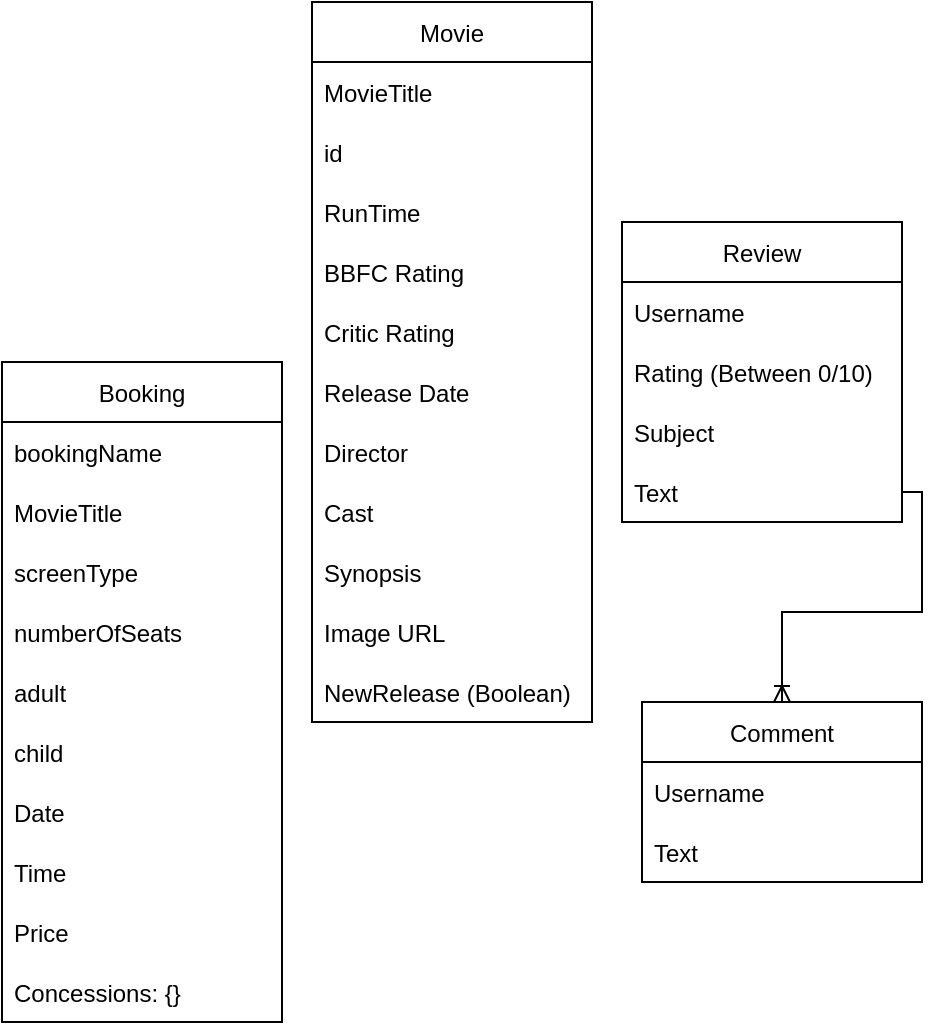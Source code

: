 <mxfile version="15.9.6" type="device"><diagram id="A0dSu0BQhiuB0bWfsTnR" name="Page-1"><mxGraphModel dx="1830" dy="1033" grid="1" gridSize="10" guides="1" tooltips="1" connect="1" arrows="1" fold="1" page="1" pageScale="1" pageWidth="850" pageHeight="1100" math="0" shadow="0"><root><mxCell id="0"/><mxCell id="1" parent="0"/><mxCell id="LzIIMlP0dTi5-FkGWKW--1" value="Booking" style="swimlane;fontStyle=0;childLayout=stackLayout;horizontal=1;startSize=30;horizontalStack=0;resizeParent=1;resizeParentMax=0;resizeLast=0;collapsible=1;marginBottom=0;" parent="1" vertex="1"><mxGeometry x="200" y="330" width="140" height="330" as="geometry"/></mxCell><mxCell id="LzIIMlP0dTi5-FkGWKW--2" value="bookingName" style="text;strokeColor=none;fillColor=none;align=left;verticalAlign=middle;spacingLeft=4;spacingRight=4;overflow=hidden;points=[[0,0.5],[1,0.5]];portConstraint=eastwest;rotatable=0;" parent="LzIIMlP0dTi5-FkGWKW--1" vertex="1"><mxGeometry y="30" width="140" height="30" as="geometry"/></mxCell><mxCell id="lJW3TuYY_WoAYalnKDSy-1" value="MovieTitle" style="text;strokeColor=none;fillColor=none;align=left;verticalAlign=middle;spacingLeft=4;spacingRight=4;overflow=hidden;points=[[0,0.5],[1,0.5]];portConstraint=eastwest;rotatable=0;" vertex="1" parent="LzIIMlP0dTi5-FkGWKW--1"><mxGeometry y="60" width="140" height="30" as="geometry"/></mxCell><mxCell id="lJW3TuYY_WoAYalnKDSy-2" value="screenType" style="text;strokeColor=none;fillColor=none;align=left;verticalAlign=middle;spacingLeft=4;spacingRight=4;overflow=hidden;points=[[0,0.5],[1,0.5]];portConstraint=eastwest;rotatable=0;" vertex="1" parent="LzIIMlP0dTi5-FkGWKW--1"><mxGeometry y="90" width="140" height="30" as="geometry"/></mxCell><mxCell id="lJW3TuYY_WoAYalnKDSy-3" value="numberOfSeats" style="text;strokeColor=none;fillColor=none;align=left;verticalAlign=middle;spacingLeft=4;spacingRight=4;overflow=hidden;points=[[0,0.5],[1,0.5]];portConstraint=eastwest;rotatable=0;" vertex="1" parent="LzIIMlP0dTi5-FkGWKW--1"><mxGeometry y="120" width="140" height="30" as="geometry"/></mxCell><mxCell id="lJW3TuYY_WoAYalnKDSy-4" value="adult" style="text;strokeColor=none;fillColor=none;align=left;verticalAlign=middle;spacingLeft=4;spacingRight=4;overflow=hidden;points=[[0,0.5],[1,0.5]];portConstraint=eastwest;rotatable=0;" vertex="1" parent="LzIIMlP0dTi5-FkGWKW--1"><mxGeometry y="150" width="140" height="30" as="geometry"/></mxCell><mxCell id="lJW3TuYY_WoAYalnKDSy-5" value="child" style="text;strokeColor=none;fillColor=none;align=left;verticalAlign=middle;spacingLeft=4;spacingRight=4;overflow=hidden;points=[[0,0.5],[1,0.5]];portConstraint=eastwest;rotatable=0;" vertex="1" parent="LzIIMlP0dTi5-FkGWKW--1"><mxGeometry y="180" width="140" height="30" as="geometry"/></mxCell><mxCell id="lJW3TuYY_WoAYalnKDSy-6" value="Date" style="text;strokeColor=none;fillColor=none;align=left;verticalAlign=middle;spacingLeft=4;spacingRight=4;overflow=hidden;points=[[0,0.5],[1,0.5]];portConstraint=eastwest;rotatable=0;" vertex="1" parent="LzIIMlP0dTi5-FkGWKW--1"><mxGeometry y="210" width="140" height="30" as="geometry"/></mxCell><mxCell id="lJW3TuYY_WoAYalnKDSy-7" value="Time" style="text;strokeColor=none;fillColor=none;align=left;verticalAlign=middle;spacingLeft=4;spacingRight=4;overflow=hidden;points=[[0,0.5],[1,0.5]];portConstraint=eastwest;rotatable=0;" vertex="1" parent="LzIIMlP0dTi5-FkGWKW--1"><mxGeometry y="240" width="140" height="30" as="geometry"/></mxCell><mxCell id="lJW3TuYY_WoAYalnKDSy-8" value="Price" style="text;strokeColor=none;fillColor=none;align=left;verticalAlign=middle;spacingLeft=4;spacingRight=4;overflow=hidden;points=[[0,0.5],[1,0.5]];portConstraint=eastwest;rotatable=0;" vertex="1" parent="LzIIMlP0dTi5-FkGWKW--1"><mxGeometry y="270" width="140" height="30" as="geometry"/></mxCell><mxCell id="LzIIMlP0dTi5-FkGWKW--4" value="Concessions: {}" style="text;strokeColor=none;fillColor=none;align=left;verticalAlign=middle;spacingLeft=4;spacingRight=4;overflow=hidden;points=[[0,0.5],[1,0.5]];portConstraint=eastwest;rotatable=0;" parent="LzIIMlP0dTi5-FkGWKW--1" vertex="1"><mxGeometry y="300" width="140" height="30" as="geometry"/></mxCell><mxCell id="LzIIMlP0dTi5-FkGWKW--5" value="Comment" style="swimlane;fontStyle=0;childLayout=stackLayout;horizontal=1;startSize=30;horizontalStack=0;resizeParent=1;resizeParentMax=0;resizeLast=0;collapsible=1;marginBottom=0;" parent="1" vertex="1"><mxGeometry x="520" y="500" width="140" height="90" as="geometry"/></mxCell><mxCell id="LzIIMlP0dTi5-FkGWKW--6" value="Username" style="text;strokeColor=none;fillColor=none;align=left;verticalAlign=middle;spacingLeft=4;spacingRight=4;overflow=hidden;points=[[0,0.5],[1,0.5]];portConstraint=eastwest;rotatable=0;" parent="LzIIMlP0dTi5-FkGWKW--5" vertex="1"><mxGeometry y="30" width="140" height="30" as="geometry"/></mxCell><mxCell id="LzIIMlP0dTi5-FkGWKW--7" value="Text" style="text;strokeColor=none;fillColor=none;align=left;verticalAlign=middle;spacingLeft=4;spacingRight=4;overflow=hidden;points=[[0,0.5],[1,0.5]];portConstraint=eastwest;rotatable=0;" parent="LzIIMlP0dTi5-FkGWKW--5" vertex="1"><mxGeometry y="60" width="140" height="30" as="geometry"/></mxCell><mxCell id="LzIIMlP0dTi5-FkGWKW--13" value="Review" style="swimlane;fontStyle=0;childLayout=stackLayout;horizontal=1;startSize=30;horizontalStack=0;resizeParent=1;resizeParentMax=0;resizeLast=0;collapsible=1;marginBottom=0;" parent="1" vertex="1"><mxGeometry x="510" y="260" width="140" height="150" as="geometry"/></mxCell><mxCell id="LzIIMlP0dTi5-FkGWKW--14" value="Username" style="text;strokeColor=none;fillColor=none;align=left;verticalAlign=middle;spacingLeft=4;spacingRight=4;overflow=hidden;points=[[0,0.5],[1,0.5]];portConstraint=eastwest;rotatable=0;" parent="LzIIMlP0dTi5-FkGWKW--13" vertex="1"><mxGeometry y="30" width="140" height="30" as="geometry"/></mxCell><mxCell id="LzIIMlP0dTi5-FkGWKW--15" value="Rating (Between 0/10)" style="text;strokeColor=none;fillColor=none;align=left;verticalAlign=middle;spacingLeft=4;spacingRight=4;overflow=hidden;points=[[0,0.5],[1,0.5]];portConstraint=eastwest;rotatable=0;" parent="LzIIMlP0dTi5-FkGWKW--13" vertex="1"><mxGeometry y="60" width="140" height="30" as="geometry"/></mxCell><mxCell id="lJW3TuYY_WoAYalnKDSy-9" value="Subject" style="text;strokeColor=none;fillColor=none;align=left;verticalAlign=middle;spacingLeft=4;spacingRight=4;overflow=hidden;points=[[0,0.5],[1,0.5]];portConstraint=eastwest;rotatable=0;" vertex="1" parent="LzIIMlP0dTi5-FkGWKW--13"><mxGeometry y="90" width="140" height="30" as="geometry"/></mxCell><mxCell id="LzIIMlP0dTi5-FkGWKW--16" value="Text" style="text;strokeColor=none;fillColor=none;align=left;verticalAlign=middle;spacingLeft=4;spacingRight=4;overflow=hidden;points=[[0,0.5],[1,0.5]];portConstraint=eastwest;rotatable=0;" parent="LzIIMlP0dTi5-FkGWKW--13" vertex="1"><mxGeometry y="120" width="140" height="30" as="geometry"/></mxCell><mxCell id="LzIIMlP0dTi5-FkGWKW--17" value="Movie" style="swimlane;fontStyle=0;childLayout=stackLayout;horizontal=1;startSize=30;horizontalStack=0;resizeParent=1;resizeParentMax=0;resizeLast=0;collapsible=1;marginBottom=0;" parent="1" vertex="1"><mxGeometry x="355" y="150" width="140" height="360" as="geometry"/></mxCell><mxCell id="LzIIMlP0dTi5-FkGWKW--18" value="MovieTitle" style="text;strokeColor=none;fillColor=none;align=left;verticalAlign=middle;spacingLeft=4;spacingRight=4;overflow=hidden;points=[[0,0.5],[1,0.5]];portConstraint=eastwest;rotatable=0;" parent="LzIIMlP0dTi5-FkGWKW--17" vertex="1"><mxGeometry y="30" width="140" height="30" as="geometry"/></mxCell><mxCell id="rZH5cQTzMPYNWlL7GfKY-3" value="id" style="text;strokeColor=none;fillColor=none;align=left;verticalAlign=middle;spacingLeft=4;spacingRight=4;overflow=hidden;points=[[0,0.5],[1,0.5]];portConstraint=eastwest;rotatable=0;" parent="LzIIMlP0dTi5-FkGWKW--17" vertex="1"><mxGeometry y="60" width="140" height="30" as="geometry"/></mxCell><mxCell id="LzIIMlP0dTi5-FkGWKW--19" value="RunTime" style="text;strokeColor=none;fillColor=none;align=left;verticalAlign=middle;spacingLeft=4;spacingRight=4;overflow=hidden;points=[[0,0.5],[1,0.5]];portConstraint=eastwest;rotatable=0;" parent="LzIIMlP0dTi5-FkGWKW--17" vertex="1"><mxGeometry y="90" width="140" height="30" as="geometry"/></mxCell><mxCell id="LzIIMlP0dTi5-FkGWKW--20" value="BBFC Rating" style="text;strokeColor=none;fillColor=none;align=left;verticalAlign=middle;spacingLeft=4;spacingRight=4;overflow=hidden;points=[[0,0.5],[1,0.5]];portConstraint=eastwest;rotatable=0;" parent="LzIIMlP0dTi5-FkGWKW--17" vertex="1"><mxGeometry y="120" width="140" height="30" as="geometry"/></mxCell><mxCell id="LzIIMlP0dTi5-FkGWKW--35" value="Critic Rating" style="text;strokeColor=none;fillColor=none;align=left;verticalAlign=middle;spacingLeft=4;spacingRight=4;overflow=hidden;points=[[0,0.5],[1,0.5]];portConstraint=eastwest;rotatable=0;" parent="LzIIMlP0dTi5-FkGWKW--17" vertex="1"><mxGeometry y="150" width="140" height="30" as="geometry"/></mxCell><mxCell id="LzIIMlP0dTi5-FkGWKW--34" value="Release Date" style="text;strokeColor=none;fillColor=none;align=left;verticalAlign=middle;spacingLeft=4;spacingRight=4;overflow=hidden;points=[[0,0.5],[1,0.5]];portConstraint=eastwest;rotatable=0;" parent="LzIIMlP0dTi5-FkGWKW--17" vertex="1"><mxGeometry y="180" width="140" height="30" as="geometry"/></mxCell><mxCell id="LzIIMlP0dTi5-FkGWKW--36" value="Director" style="text;strokeColor=none;fillColor=none;align=left;verticalAlign=middle;spacingLeft=4;spacingRight=4;overflow=hidden;points=[[0,0.5],[1,0.5]];portConstraint=eastwest;rotatable=0;" parent="LzIIMlP0dTi5-FkGWKW--17" vertex="1"><mxGeometry y="210" width="140" height="30" as="geometry"/></mxCell><mxCell id="LzIIMlP0dTi5-FkGWKW--33" value="Cast" style="text;strokeColor=none;fillColor=none;align=left;verticalAlign=middle;spacingLeft=4;spacingRight=4;overflow=hidden;points=[[0,0.5],[1,0.5]];portConstraint=eastwest;rotatable=0;" parent="LzIIMlP0dTi5-FkGWKW--17" vertex="1"><mxGeometry y="240" width="140" height="30" as="geometry"/></mxCell><mxCell id="LzIIMlP0dTi5-FkGWKW--32" value="Synopsis" style="text;strokeColor=none;fillColor=none;align=left;verticalAlign=middle;spacingLeft=4;spacingRight=4;overflow=hidden;points=[[0,0.5],[1,0.5]];portConstraint=eastwest;rotatable=0;" parent="LzIIMlP0dTi5-FkGWKW--17" vertex="1"><mxGeometry y="270" width="140" height="30" as="geometry"/></mxCell><mxCell id="rZH5cQTzMPYNWlL7GfKY-1" value="Image URL" style="text;strokeColor=none;fillColor=none;align=left;verticalAlign=middle;spacingLeft=4;spacingRight=4;overflow=hidden;points=[[0,0.5],[1,0.5]];portConstraint=eastwest;rotatable=0;" parent="LzIIMlP0dTi5-FkGWKW--17" vertex="1"><mxGeometry y="300" width="140" height="30" as="geometry"/></mxCell><mxCell id="rZH5cQTzMPYNWlL7GfKY-2" value="NewRelease (Boolean)" style="text;strokeColor=none;fillColor=none;align=left;verticalAlign=middle;spacingLeft=4;spacingRight=4;overflow=hidden;points=[[0,0.5],[1,0.5]];portConstraint=eastwest;rotatable=0;" parent="LzIIMlP0dTi5-FkGWKW--17" vertex="1"><mxGeometry y="330" width="140" height="30" as="geometry"/></mxCell><mxCell id="LzIIMlP0dTi5-FkGWKW--25" value="" style="fontSize=12;html=1;endArrow=ERoneToMany;rounded=0;entryX=0.5;entryY=0;entryDx=0;entryDy=0;exitX=1;exitY=0.5;exitDx=0;exitDy=0;edgeStyle=orthogonalEdgeStyle;" parent="1" source="LzIIMlP0dTi5-FkGWKW--16" target="LzIIMlP0dTi5-FkGWKW--5" edge="1"><mxGeometry width="100" height="100" relative="1" as="geometry"><mxPoint x="640" y="450" as="sourcePoint"/><mxPoint x="580" y="460" as="targetPoint"/></mxGeometry></mxCell></root></mxGraphModel></diagram></mxfile>